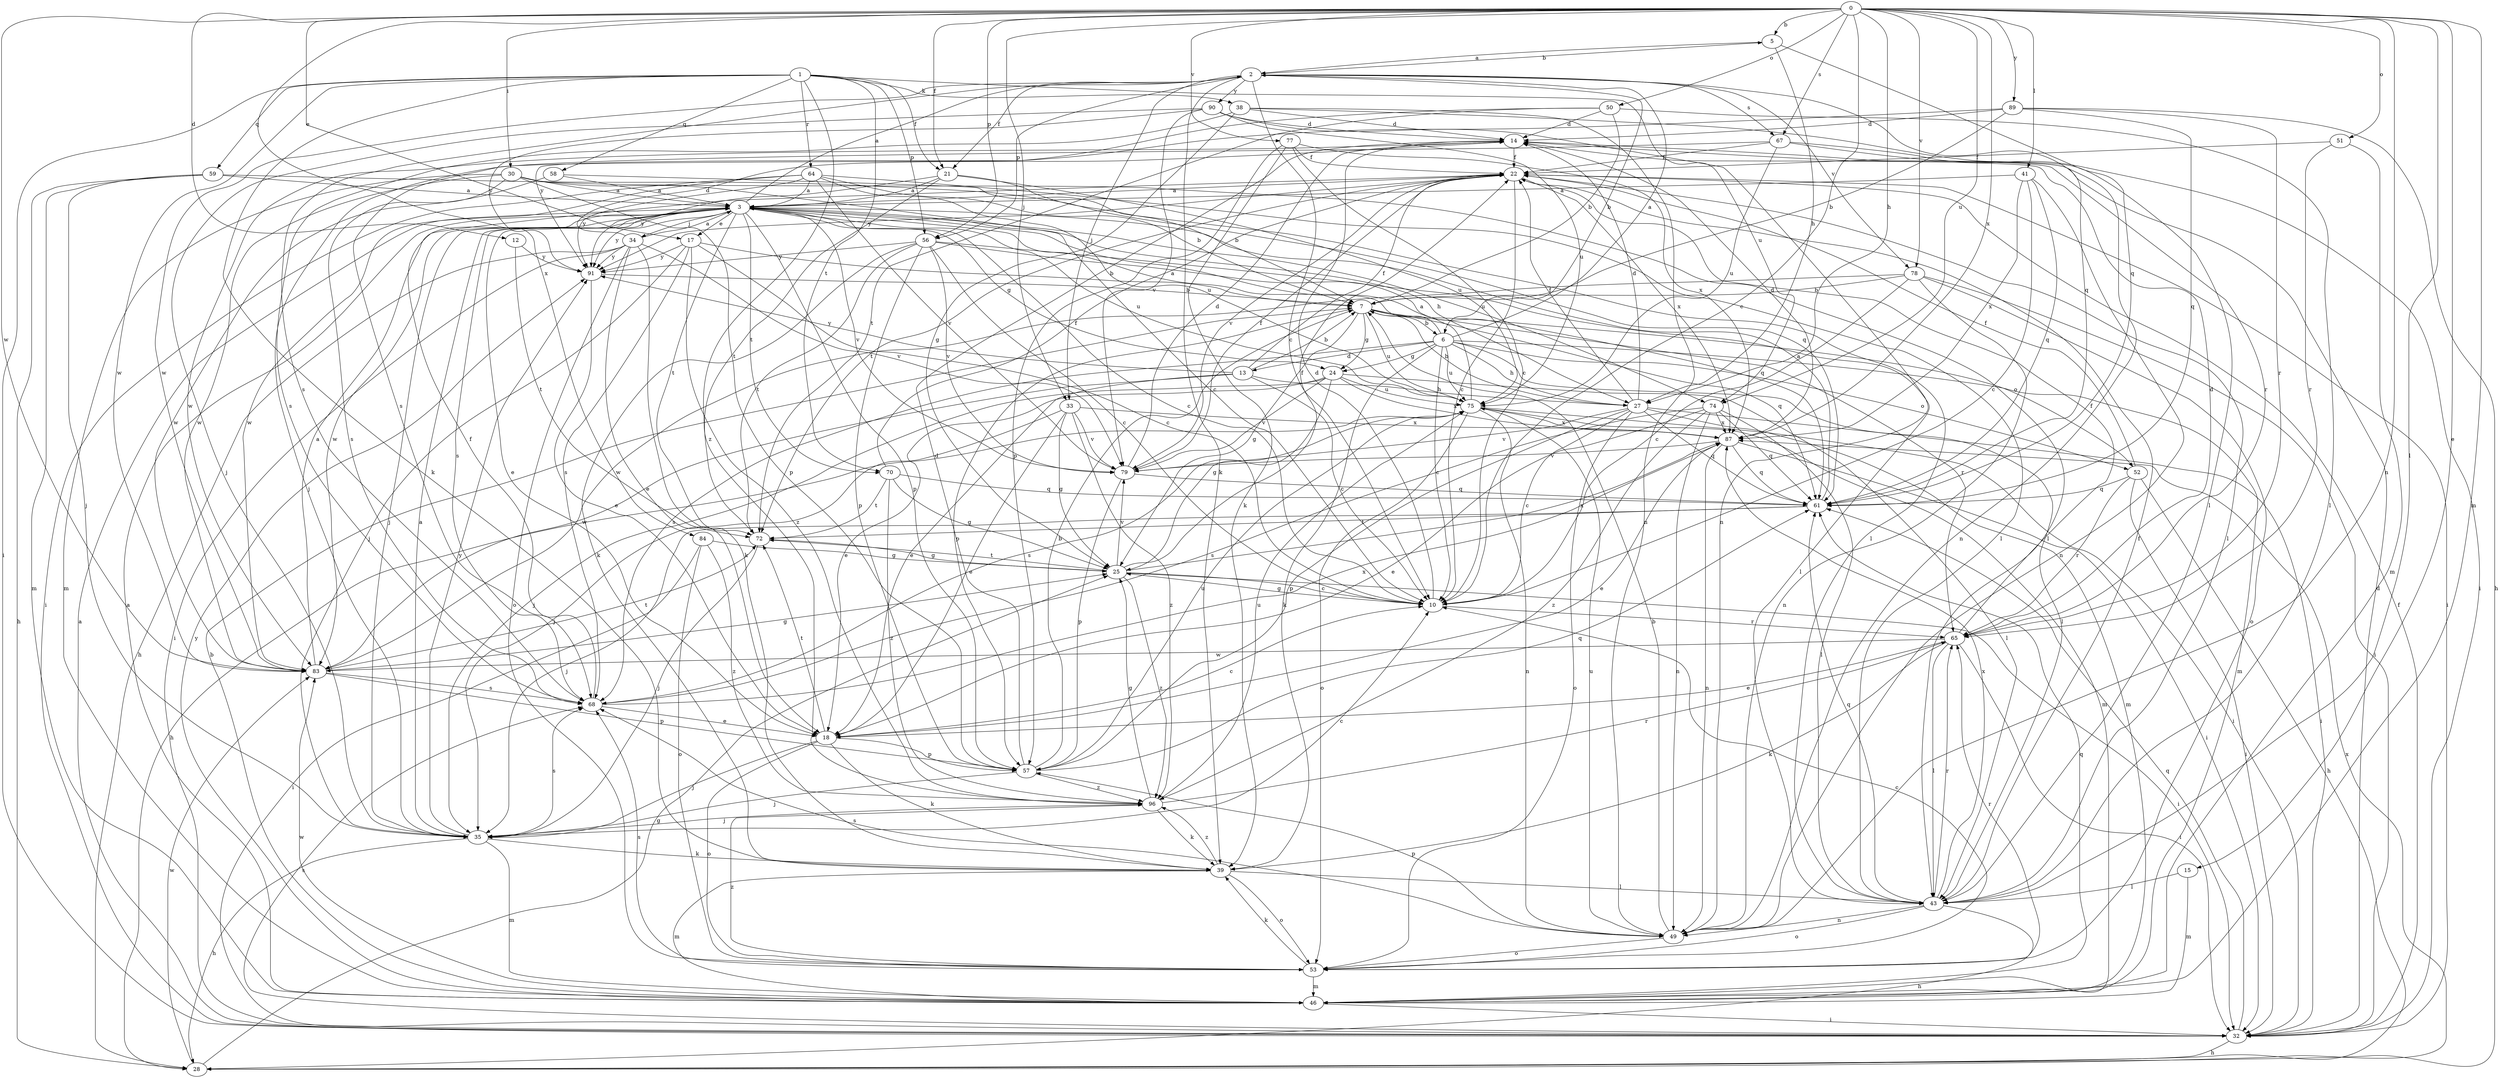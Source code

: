 strict digraph  {
0;
1;
2;
3;
5;
6;
7;
10;
12;
13;
14;
15;
17;
18;
21;
22;
24;
25;
27;
28;
30;
32;
33;
34;
35;
38;
39;
41;
43;
46;
49;
50;
51;
52;
53;
56;
57;
58;
59;
61;
64;
65;
67;
68;
70;
72;
74;
75;
77;
78;
79;
83;
84;
87;
89;
90;
91;
96;
0 -> 5  [label=b];
0 -> 10  [label=c];
0 -> 12  [label=d];
0 -> 15  [label=e];
0 -> 17  [label=e];
0 -> 21  [label=f];
0 -> 27  [label=h];
0 -> 30  [label=i];
0 -> 33  [label=j];
0 -> 41  [label=l];
0 -> 43  [label=l];
0 -> 46  [label=m];
0 -> 49  [label=n];
0 -> 50  [label=o];
0 -> 51  [label=o];
0 -> 56  [label=p];
0 -> 67  [label=s];
0 -> 74  [label=u];
0 -> 77  [label=v];
0 -> 78  [label=v];
0 -> 83  [label=w];
0 -> 84  [label=x];
0 -> 87  [label=x];
0 -> 89  [label=y];
1 -> 21  [label=f];
1 -> 32  [label=i];
1 -> 38  [label=k];
1 -> 39  [label=k];
1 -> 56  [label=p];
1 -> 58  [label=q];
1 -> 59  [label=q];
1 -> 64  [label=r];
1 -> 70  [label=t];
1 -> 74  [label=u];
1 -> 83  [label=w];
1 -> 96  [label=z];
2 -> 5  [label=b];
2 -> 6  [label=b];
2 -> 10  [label=c];
2 -> 21  [label=f];
2 -> 33  [label=j];
2 -> 39  [label=k];
2 -> 56  [label=p];
2 -> 61  [label=q];
2 -> 67  [label=s];
2 -> 68  [label=s];
2 -> 78  [label=v];
2 -> 83  [label=w];
2 -> 90  [label=y];
3 -> 2  [label=a];
3 -> 10  [label=c];
3 -> 17  [label=e];
3 -> 18  [label=e];
3 -> 24  [label=g];
3 -> 27  [label=h];
3 -> 34  [label=j];
3 -> 35  [label=j];
3 -> 57  [label=p];
3 -> 68  [label=s];
3 -> 70  [label=t];
3 -> 72  [label=t];
3 -> 74  [label=u];
3 -> 75  [label=u];
3 -> 79  [label=v];
3 -> 83  [label=w];
3 -> 91  [label=y];
5 -> 2  [label=a];
5 -> 27  [label=h];
5 -> 61  [label=q];
6 -> 2  [label=a];
6 -> 3  [label=a];
6 -> 10  [label=c];
6 -> 13  [label=d];
6 -> 24  [label=g];
6 -> 27  [label=h];
6 -> 39  [label=k];
6 -> 43  [label=l];
6 -> 46  [label=m];
6 -> 52  [label=o];
6 -> 68  [label=s];
6 -> 75  [label=u];
7 -> 6  [label=b];
7 -> 24  [label=g];
7 -> 25  [label=g];
7 -> 52  [label=o];
7 -> 57  [label=p];
7 -> 61  [label=q];
7 -> 65  [label=r];
7 -> 75  [label=u];
10 -> 14  [label=d];
10 -> 25  [label=g];
10 -> 65  [label=r];
12 -> 72  [label=t];
12 -> 91  [label=y];
13 -> 7  [label=b];
13 -> 10  [label=c];
13 -> 18  [label=e];
13 -> 22  [label=f];
13 -> 27  [label=h];
13 -> 83  [label=w];
13 -> 91  [label=y];
14 -> 22  [label=f];
14 -> 65  [label=r];
14 -> 83  [label=w];
15 -> 43  [label=l];
15 -> 46  [label=m];
17 -> 7  [label=b];
17 -> 10  [label=c];
17 -> 35  [label=j];
17 -> 68  [label=s];
17 -> 91  [label=y];
17 -> 96  [label=z];
18 -> 10  [label=c];
18 -> 35  [label=j];
18 -> 39  [label=k];
18 -> 53  [label=o];
18 -> 57  [label=p];
18 -> 72  [label=t];
21 -> 3  [label=a];
21 -> 7  [label=b];
21 -> 72  [label=t];
21 -> 75  [label=u];
21 -> 91  [label=y];
22 -> 3  [label=a];
22 -> 10  [label=c];
22 -> 32  [label=i];
22 -> 43  [label=l];
22 -> 72  [label=t];
22 -> 79  [label=v];
22 -> 87  [label=x];
22 -> 91  [label=y];
24 -> 18  [label=e];
24 -> 25  [label=g];
24 -> 35  [label=j];
24 -> 43  [label=l];
24 -> 75  [label=u];
24 -> 79  [label=v];
24 -> 87  [label=x];
25 -> 10  [label=c];
25 -> 22  [label=f];
25 -> 32  [label=i];
25 -> 72  [label=t];
25 -> 79  [label=v];
25 -> 87  [label=x];
25 -> 96  [label=z];
27 -> 7  [label=b];
27 -> 10  [label=c];
27 -> 14  [label=d];
27 -> 22  [label=f];
27 -> 32  [label=i];
27 -> 46  [label=m];
27 -> 53  [label=o];
27 -> 57  [label=p];
27 -> 61  [label=q];
27 -> 79  [label=v];
28 -> 25  [label=g];
28 -> 83  [label=w];
28 -> 87  [label=x];
30 -> 3  [label=a];
30 -> 10  [label=c];
30 -> 43  [label=l];
30 -> 46  [label=m];
30 -> 57  [label=p];
30 -> 68  [label=s];
30 -> 83  [label=w];
32 -> 3  [label=a];
32 -> 14  [label=d];
32 -> 22  [label=f];
32 -> 28  [label=h];
32 -> 61  [label=q];
32 -> 68  [label=s];
33 -> 18  [label=e];
33 -> 25  [label=g];
33 -> 35  [label=j];
33 -> 79  [label=v];
33 -> 87  [label=x];
33 -> 96  [label=z];
34 -> 3  [label=a];
34 -> 14  [label=d];
34 -> 18  [label=e];
34 -> 28  [label=h];
34 -> 32  [label=i];
34 -> 39  [label=k];
34 -> 53  [label=o];
34 -> 79  [label=v];
34 -> 91  [label=y];
35 -> 3  [label=a];
35 -> 10  [label=c];
35 -> 28  [label=h];
35 -> 39  [label=k];
35 -> 46  [label=m];
35 -> 68  [label=s];
35 -> 91  [label=y];
38 -> 14  [label=d];
38 -> 25  [label=g];
38 -> 43  [label=l];
38 -> 49  [label=n];
38 -> 68  [label=s];
39 -> 43  [label=l];
39 -> 46  [label=m];
39 -> 53  [label=o];
39 -> 96  [label=z];
41 -> 3  [label=a];
41 -> 10  [label=c];
41 -> 49  [label=n];
41 -> 61  [label=q];
41 -> 87  [label=x];
43 -> 22  [label=f];
43 -> 28  [label=h];
43 -> 49  [label=n];
43 -> 53  [label=o];
43 -> 61  [label=q];
43 -> 65  [label=r];
43 -> 87  [label=x];
46 -> 3  [label=a];
46 -> 7  [label=b];
46 -> 32  [label=i];
46 -> 61  [label=q];
46 -> 83  [label=w];
46 -> 91  [label=y];
49 -> 7  [label=b];
49 -> 53  [label=o];
49 -> 57  [label=p];
49 -> 68  [label=s];
49 -> 75  [label=u];
50 -> 7  [label=b];
50 -> 14  [label=d];
50 -> 43  [label=l];
50 -> 72  [label=t];
50 -> 91  [label=y];
51 -> 22  [label=f];
51 -> 46  [label=m];
51 -> 65  [label=r];
52 -> 22  [label=f];
52 -> 28  [label=h];
52 -> 32  [label=i];
52 -> 61  [label=q];
52 -> 65  [label=r];
53 -> 10  [label=c];
53 -> 39  [label=k];
53 -> 46  [label=m];
53 -> 65  [label=r];
53 -> 68  [label=s];
53 -> 96  [label=z];
56 -> 10  [label=c];
56 -> 39  [label=k];
56 -> 43  [label=l];
56 -> 57  [label=p];
56 -> 61  [label=q];
56 -> 72  [label=t];
56 -> 79  [label=v];
56 -> 91  [label=y];
57 -> 7  [label=b];
57 -> 14  [label=d];
57 -> 35  [label=j];
57 -> 61  [label=q];
57 -> 75  [label=u];
57 -> 96  [label=z];
58 -> 3  [label=a];
58 -> 43  [label=l];
58 -> 83  [label=w];
59 -> 3  [label=a];
59 -> 28  [label=h];
59 -> 35  [label=j];
59 -> 46  [label=m];
59 -> 61  [label=q];
61 -> 3  [label=a];
61 -> 35  [label=j];
61 -> 72  [label=t];
64 -> 3  [label=a];
64 -> 7  [label=b];
64 -> 32  [label=i];
64 -> 43  [label=l];
64 -> 75  [label=u];
64 -> 79  [label=v];
64 -> 83  [label=w];
64 -> 91  [label=y];
65 -> 14  [label=d];
65 -> 18  [label=e];
65 -> 22  [label=f];
65 -> 32  [label=i];
65 -> 39  [label=k];
65 -> 43  [label=l];
65 -> 83  [label=w];
67 -> 22  [label=f];
67 -> 32  [label=i];
67 -> 35  [label=j];
67 -> 49  [label=n];
67 -> 75  [label=u];
68 -> 18  [label=e];
68 -> 22  [label=f];
68 -> 87  [label=x];
70 -> 22  [label=f];
70 -> 25  [label=g];
70 -> 61  [label=q];
70 -> 72  [label=t];
70 -> 96  [label=z];
72 -> 25  [label=g];
72 -> 35  [label=j];
74 -> 18  [label=e];
74 -> 43  [label=l];
74 -> 49  [label=n];
74 -> 61  [label=q];
74 -> 68  [label=s];
74 -> 87  [label=x];
74 -> 96  [label=z];
75 -> 3  [label=a];
75 -> 28  [label=h];
75 -> 32  [label=i];
75 -> 46  [label=m];
75 -> 49  [label=n];
75 -> 53  [label=o];
75 -> 68  [label=s];
75 -> 87  [label=x];
77 -> 10  [label=c];
77 -> 22  [label=f];
77 -> 39  [label=k];
77 -> 57  [label=p];
77 -> 87  [label=x];
78 -> 7  [label=b];
78 -> 10  [label=c];
78 -> 32  [label=i];
78 -> 49  [label=n];
78 -> 53  [label=o];
78 -> 83  [label=w];
79 -> 14  [label=d];
79 -> 22  [label=f];
79 -> 57  [label=p];
79 -> 61  [label=q];
83 -> 3  [label=a];
83 -> 25  [label=g];
83 -> 57  [label=p];
83 -> 68  [label=s];
83 -> 72  [label=t];
84 -> 25  [label=g];
84 -> 32  [label=i];
84 -> 53  [label=o];
84 -> 96  [label=z];
87 -> 14  [label=d];
87 -> 18  [label=e];
87 -> 32  [label=i];
87 -> 49  [label=n];
87 -> 61  [label=q];
87 -> 79  [label=v];
89 -> 7  [label=b];
89 -> 14  [label=d];
89 -> 28  [label=h];
89 -> 61  [label=q];
89 -> 65  [label=r];
89 -> 68  [label=s];
90 -> 14  [label=d];
90 -> 35  [label=j];
90 -> 49  [label=n];
90 -> 75  [label=u];
90 -> 79  [label=v];
90 -> 91  [label=y];
91 -> 7  [label=b];
91 -> 18  [label=e];
96 -> 25  [label=g];
96 -> 35  [label=j];
96 -> 39  [label=k];
96 -> 65  [label=r];
96 -> 75  [label=u];
}
